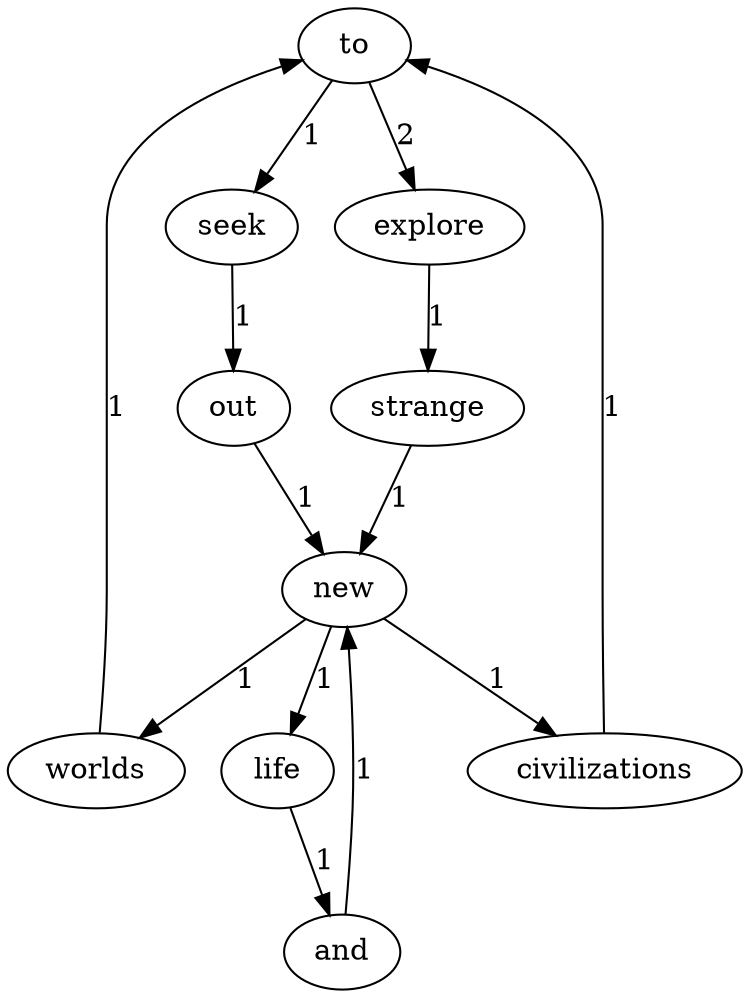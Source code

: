 digraph G {
  "to" -> "seek" [label="1"];
  "to" -> "explore" [label="2"];
  "seek" -> "out" [label="1"];
  "out" -> "new" [label="1"];
  "new" -> "life" [label="1"];
  "new" -> "worlds" [label="1"];
  "new" -> "civilizations" [label="1"];
  "life" -> "and" [label="1"];
  "and" -> "new" [label="1"];
  "worlds" -> "to" [label="1"];
  "explore" -> "strange" [label="1"];
  "strange" -> "new" [label="1"];
  "civilizations" -> "to" [label="1"];
}
